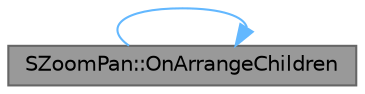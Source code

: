 digraph "SZoomPan::OnArrangeChildren"
{
 // INTERACTIVE_SVG=YES
 // LATEX_PDF_SIZE
  bgcolor="transparent";
  edge [fontname=Helvetica,fontsize=10,labelfontname=Helvetica,labelfontsize=10];
  node [fontname=Helvetica,fontsize=10,shape=box,height=0.2,width=0.4];
  rankdir="RL";
  Node1 [id="Node000001",label="SZoomPan::OnArrangeChildren",height=0.2,width=0.4,color="gray40", fillcolor="grey60", style="filled", fontcolor="black",tooltip="Compute the Geometry of all the children and add populate the ArrangedChildren list with their values..."];
  Node1 -> Node1 [id="edge1_Node000001_Node000001",dir="back",color="steelblue1",style="solid",tooltip=" "];
}

